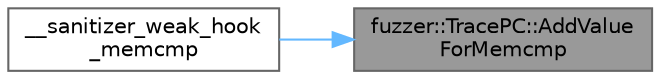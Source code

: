 digraph "fuzzer::TracePC::AddValueForMemcmp"
{
 // LATEX_PDF_SIZE
  bgcolor="transparent";
  edge [fontname=Helvetica,fontsize=10,labelfontname=Helvetica,labelfontsize=10];
  node [fontname=Helvetica,fontsize=10,shape=box,height=0.2,width=0.4];
  rankdir="RL";
  Node1 [id="Node000001",label="fuzzer::TracePC::AddValue\lForMemcmp",height=0.2,width=0.4,color="gray40", fillcolor="grey60", style="filled", fontcolor="black",tooltip=" "];
  Node1 -> Node2 [id="edge1_Node000001_Node000002",dir="back",color="steelblue1",style="solid",tooltip=" "];
  Node2 [id="Node000002",label="__sanitizer_weak_hook\l_memcmp",height=0.2,width=0.4,color="grey40", fillcolor="white", style="filled",URL="$_fuzzer_trace_state_8cpp.html#a43228990e9e44e88d4b3243252e40ad3",tooltip=" "];
}
